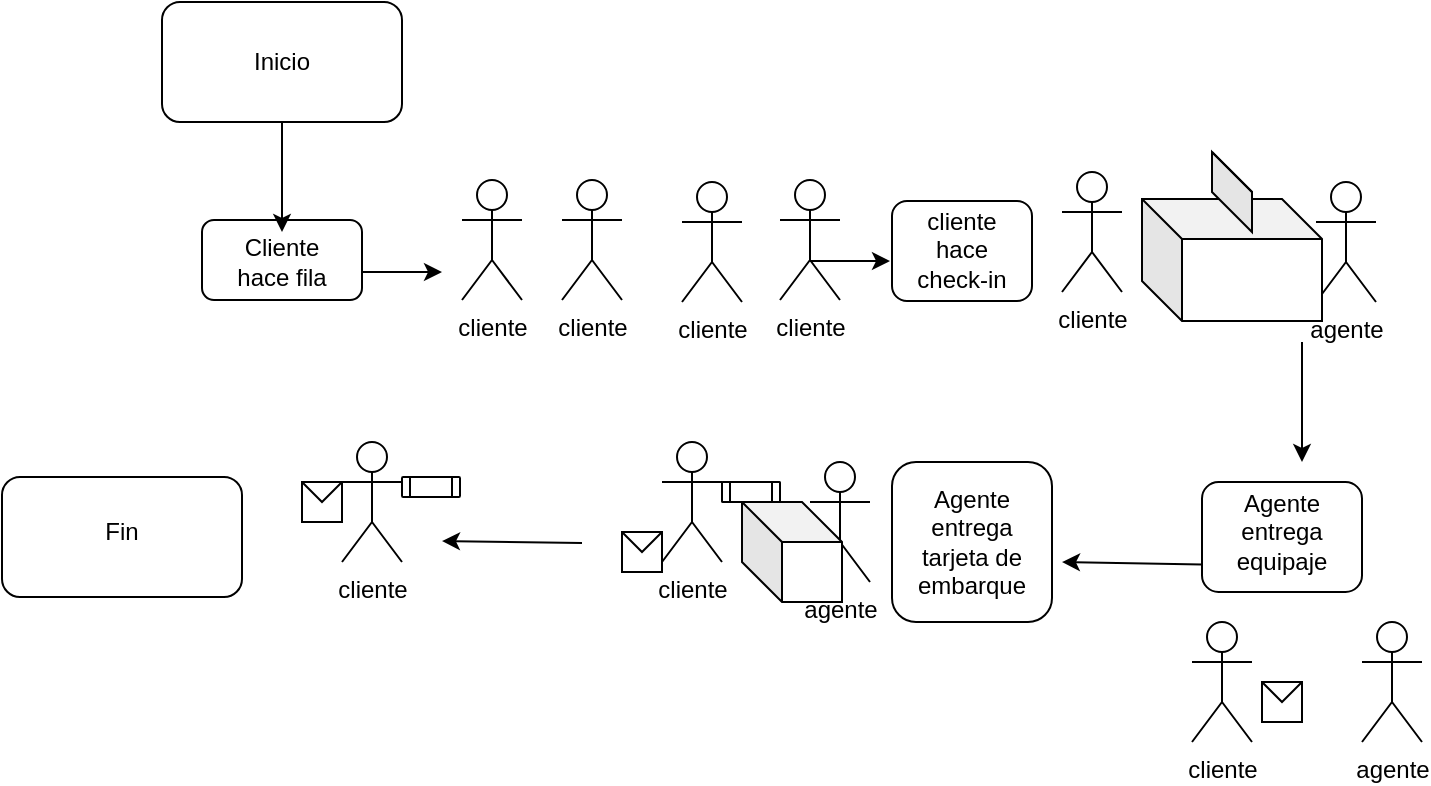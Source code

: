 <mxfile version="28.0.6">
  <diagram id="5lZ65Kz0u6zD3b-752u4" name="Página-1">
    <mxGraphModel dx="1042" dy="634" grid="1" gridSize="10" guides="1" tooltips="1" connect="1" arrows="1" fold="1" page="1" pageScale="1" pageWidth="827" pageHeight="1169" math="0" shadow="0">
      <root>
        <mxCell id="0" />
        <mxCell id="1" parent="0" />
        <mxCell id="HomYi5qpyMYYn_mKcV9q-37" value="" style="rounded=1;whiteSpace=wrap;html=1;" vertex="1" parent="1">
          <mxGeometry x="455" y="280" width="80" height="80" as="geometry" />
        </mxCell>
        <mxCell id="HomYi5qpyMYYn_mKcV9q-25" value="" style="rounded=1;whiteSpace=wrap;html=1;" vertex="1" parent="1">
          <mxGeometry x="610" y="290" width="80" height="55" as="geometry" />
        </mxCell>
        <mxCell id="HomYi5qpyMYYn_mKcV9q-18" value="" style="rounded=1;whiteSpace=wrap;html=1;" vertex="1" parent="1">
          <mxGeometry x="455" y="149.5" width="70" height="50" as="geometry" />
        </mxCell>
        <mxCell id="HomYi5qpyMYYn_mKcV9q-12" value="agente" style="shape=umlActor;verticalLabelPosition=bottom;verticalAlign=top;html=1;outlineConnect=0;" vertex="1" parent="1">
          <mxGeometry x="667" y="140" width="30" height="60" as="geometry" />
        </mxCell>
        <mxCell id="HomYi5qpyMYYn_mKcV9q-11" value="" style="shape=cube;whiteSpace=wrap;html=1;boundedLbl=1;backgroundOutline=1;darkOpacity=0.05;darkOpacity2=0.1;" vertex="1" parent="1">
          <mxGeometry x="580" y="148.5" width="90" height="61" as="geometry" />
        </mxCell>
        <mxCell id="HomYi5qpyMYYn_mKcV9q-9" value="" style="rounded=1;whiteSpace=wrap;html=1;" vertex="1" parent="1">
          <mxGeometry x="110" y="159" width="80" height="40" as="geometry" />
        </mxCell>
        <mxCell id="HomYi5qpyMYYn_mKcV9q-1" value="" style="rounded=1;whiteSpace=wrap;html=1;" vertex="1" parent="1">
          <mxGeometry x="90" y="50" width="120" height="60" as="geometry" />
        </mxCell>
        <mxCell id="HomYi5qpyMYYn_mKcV9q-2" value="Inicio" style="text;html=1;align=center;verticalAlign=middle;whiteSpace=wrap;rounded=0;" vertex="1" parent="1">
          <mxGeometry x="120" y="65" width="60" height="30" as="geometry" />
        </mxCell>
        <mxCell id="HomYi5qpyMYYn_mKcV9q-3" value="cliente" style="shape=umlActor;verticalLabelPosition=bottom;verticalAlign=top;html=1;outlineConnect=0;" vertex="1" parent="1">
          <mxGeometry x="240" y="139" width="30" height="60" as="geometry" />
        </mxCell>
        <mxCell id="HomYi5qpyMYYn_mKcV9q-4" value="cliente" style="shape=umlActor;verticalLabelPosition=bottom;verticalAlign=top;html=1;outlineConnect=0;" vertex="1" parent="1">
          <mxGeometry x="290" y="139" width="30" height="60" as="geometry" />
        </mxCell>
        <mxCell id="HomYi5qpyMYYn_mKcV9q-5" value="cliente" style="shape=umlActor;verticalLabelPosition=bottom;verticalAlign=top;html=1;outlineConnect=0;" vertex="1" parent="1">
          <mxGeometry x="350" y="140" width="30" height="60" as="geometry" />
        </mxCell>
        <mxCell id="HomYi5qpyMYYn_mKcV9q-6" value="cliente" style="shape=umlActor;verticalLabelPosition=bottom;verticalAlign=top;html=1;outlineConnect=0;" vertex="1" parent="1">
          <mxGeometry x="399" y="139" width="30" height="60" as="geometry" />
        </mxCell>
        <mxCell id="HomYi5qpyMYYn_mKcV9q-7" value="cliente" style="shape=umlActor;verticalLabelPosition=bottom;verticalAlign=top;html=1;outlineConnect=0;" vertex="1" parent="1">
          <mxGeometry x="540" y="135" width="30" height="60" as="geometry" />
        </mxCell>
        <mxCell id="HomYi5qpyMYYn_mKcV9q-8" value="Cliente hace fila" style="text;html=1;align=center;verticalAlign=middle;whiteSpace=wrap;rounded=0;" vertex="1" parent="1">
          <mxGeometry x="120" y="165" width="60" height="30" as="geometry" />
        </mxCell>
        <mxCell id="HomYi5qpyMYYn_mKcV9q-16" value="" style="shape=cube;whiteSpace=wrap;html=1;boundedLbl=1;backgroundOutline=1;darkOpacity=0.05;darkOpacity2=0.1;" vertex="1" parent="1">
          <mxGeometry x="615" y="125" width="20" height="40" as="geometry" />
        </mxCell>
        <mxCell id="HomYi5qpyMYYn_mKcV9q-17" value="cliente hace check-in" style="text;html=1;align=center;verticalAlign=middle;whiteSpace=wrap;rounded=0;" vertex="1" parent="1">
          <mxGeometry x="460" y="159" width="60" height="30" as="geometry" />
        </mxCell>
        <mxCell id="HomYi5qpyMYYn_mKcV9q-19" value="" style="endArrow=classic;html=1;rounded=0;" edge="1" parent="1">
          <mxGeometry width="50" height="50" relative="1" as="geometry">
            <mxPoint x="660" y="220" as="sourcePoint" />
            <mxPoint x="660" y="280" as="targetPoint" />
          </mxGeometry>
        </mxCell>
        <mxCell id="HomYi5qpyMYYn_mKcV9q-20" value="" style="endArrow=classic;html=1;rounded=0;exitX=0.5;exitY=1;exitDx=0;exitDy=0;entryX=0.5;entryY=0;entryDx=0;entryDy=0;" edge="1" parent="1" source="HomYi5qpyMYYn_mKcV9q-1" target="HomYi5qpyMYYn_mKcV9q-8">
          <mxGeometry width="50" height="50" relative="1" as="geometry">
            <mxPoint x="390" y="350" as="sourcePoint" />
            <mxPoint x="440" y="300" as="targetPoint" />
          </mxGeometry>
        </mxCell>
        <mxCell id="HomYi5qpyMYYn_mKcV9q-22" value="" style="endArrow=classic;html=1;rounded=0;" edge="1" parent="1">
          <mxGeometry width="50" height="50" relative="1" as="geometry">
            <mxPoint x="190" y="185" as="sourcePoint" />
            <mxPoint x="230" y="185" as="targetPoint" />
          </mxGeometry>
        </mxCell>
        <mxCell id="HomYi5qpyMYYn_mKcV9q-23" value="" style="endArrow=classic;html=1;rounded=0;" edge="1" parent="1">
          <mxGeometry width="50" height="50" relative="1" as="geometry">
            <mxPoint x="414" y="179.5" as="sourcePoint" />
            <mxPoint x="454" y="179.5" as="targetPoint" />
          </mxGeometry>
        </mxCell>
        <mxCell id="HomYi5qpyMYYn_mKcV9q-24" value="Agente entrega equipaje" style="text;html=1;align=center;verticalAlign=middle;whiteSpace=wrap;rounded=0;" vertex="1" parent="1">
          <mxGeometry x="620" y="300" width="60" height="30" as="geometry" />
        </mxCell>
        <mxCell id="HomYi5qpyMYYn_mKcV9q-26" value="agente" style="shape=umlActor;verticalLabelPosition=bottom;verticalAlign=top;html=1;outlineConnect=0;" vertex="1" parent="1">
          <mxGeometry x="690" y="360" width="30" height="60" as="geometry" />
        </mxCell>
        <mxCell id="HomYi5qpyMYYn_mKcV9q-27" value="cliente" style="shape=umlActor;verticalLabelPosition=bottom;verticalAlign=top;html=1;outlineConnect=0;" vertex="1" parent="1">
          <mxGeometry x="605" y="360" width="30" height="60" as="geometry" />
        </mxCell>
        <mxCell id="HomYi5qpyMYYn_mKcV9q-28" value="" style="endArrow=classic;html=1;rounded=0;exitX=0;exitY=0.75;exitDx=0;exitDy=0;" edge="1" parent="1" source="HomYi5qpyMYYn_mKcV9q-25">
          <mxGeometry width="50" height="50" relative="1" as="geometry">
            <mxPoint x="465" y="360" as="sourcePoint" />
            <mxPoint x="540" y="330" as="targetPoint" />
          </mxGeometry>
        </mxCell>
        <mxCell id="HomYi5qpyMYYn_mKcV9q-30" value="" style="shape=message;html=1;html=1;outlineConnect=0;labelPosition=center;verticalLabelPosition=bottom;align=center;verticalAlign=top;" vertex="1" parent="1">
          <mxGeometry x="640" y="390" width="20" height="20" as="geometry" />
        </mxCell>
        <mxCell id="HomYi5qpyMYYn_mKcV9q-31" value="agente" style="shape=umlActor;verticalLabelPosition=bottom;verticalAlign=top;html=1;outlineConnect=0;" vertex="1" parent="1">
          <mxGeometry x="414" y="280" width="30" height="60" as="geometry" />
        </mxCell>
        <mxCell id="HomYi5qpyMYYn_mKcV9q-32" value="" style="shape=cube;whiteSpace=wrap;html=1;boundedLbl=1;backgroundOutline=1;darkOpacity=0.05;darkOpacity2=0.1;" vertex="1" parent="1">
          <mxGeometry x="380" y="300" width="50" height="50" as="geometry" />
        </mxCell>
        <mxCell id="HomYi5qpyMYYn_mKcV9q-33" value="cliente" style="shape=umlActor;verticalLabelPosition=bottom;verticalAlign=top;html=1;outlineConnect=0;" vertex="1" parent="1">
          <mxGeometry x="340" y="270" width="30" height="60" as="geometry" />
        </mxCell>
        <mxCell id="HomYi5qpyMYYn_mKcV9q-34" value="" style="shape=message;html=1;html=1;outlineConnect=0;labelPosition=center;verticalLabelPosition=bottom;align=center;verticalAlign=top;" vertex="1" parent="1">
          <mxGeometry x="320" y="315" width="20" height="20" as="geometry" />
        </mxCell>
        <mxCell id="HomYi5qpyMYYn_mKcV9q-35" value="" style="verticalLabelPosition=bottom;verticalAlign=top;html=1;shape=process;whiteSpace=wrap;rounded=1;size=0.14;arcSize=6;" vertex="1" parent="1">
          <mxGeometry x="370" y="290" width="29" height="10" as="geometry" />
        </mxCell>
        <mxCell id="HomYi5qpyMYYn_mKcV9q-36" value="Agente entrega tarjeta de embarque" style="text;html=1;align=center;verticalAlign=middle;whiteSpace=wrap;rounded=0;" vertex="1" parent="1">
          <mxGeometry x="465" y="305" width="60" height="30" as="geometry" />
        </mxCell>
        <mxCell id="HomYi5qpyMYYn_mKcV9q-38" value="" style="endArrow=classic;html=1;rounded=0;exitX=0;exitY=0.75;exitDx=0;exitDy=0;" edge="1" parent="1">
          <mxGeometry width="50" height="50" relative="1" as="geometry">
            <mxPoint x="300" y="320.5" as="sourcePoint" />
            <mxPoint x="230" y="319.5" as="targetPoint" />
          </mxGeometry>
        </mxCell>
        <mxCell id="HomYi5qpyMYYn_mKcV9q-39" value="" style="rounded=1;whiteSpace=wrap;html=1;" vertex="1" parent="1">
          <mxGeometry x="10" y="287.5" width="120" height="60" as="geometry" />
        </mxCell>
        <mxCell id="HomYi5qpyMYYn_mKcV9q-40" value="Fin" style="text;html=1;align=center;verticalAlign=middle;whiteSpace=wrap;rounded=0;" vertex="1" parent="1">
          <mxGeometry x="40" y="300" width="60" height="30" as="geometry" />
        </mxCell>
        <mxCell id="HomYi5qpyMYYn_mKcV9q-41" value="cliente" style="shape=umlActor;verticalLabelPosition=bottom;verticalAlign=top;html=1;outlineConnect=0;" vertex="1" parent="1">
          <mxGeometry x="180" y="270" width="30" height="60" as="geometry" />
        </mxCell>
        <mxCell id="HomYi5qpyMYYn_mKcV9q-42" value="" style="shape=message;html=1;html=1;outlineConnect=0;labelPosition=center;verticalLabelPosition=bottom;align=center;verticalAlign=top;" vertex="1" parent="1">
          <mxGeometry x="160" y="290" width="20" height="20" as="geometry" />
        </mxCell>
        <mxCell id="HomYi5qpyMYYn_mKcV9q-43" value="" style="verticalLabelPosition=bottom;verticalAlign=top;html=1;shape=process;whiteSpace=wrap;rounded=1;size=0.14;arcSize=6;" vertex="1" parent="1">
          <mxGeometry x="370" y="290" width="29" height="10" as="geometry" />
        </mxCell>
        <mxCell id="HomYi5qpyMYYn_mKcV9q-44" value="" style="verticalLabelPosition=bottom;verticalAlign=top;html=1;shape=process;whiteSpace=wrap;rounded=1;size=0.14;arcSize=6;" vertex="1" parent="1">
          <mxGeometry x="210" y="287.5" width="29" height="10" as="geometry" />
        </mxCell>
      </root>
    </mxGraphModel>
  </diagram>
</mxfile>
